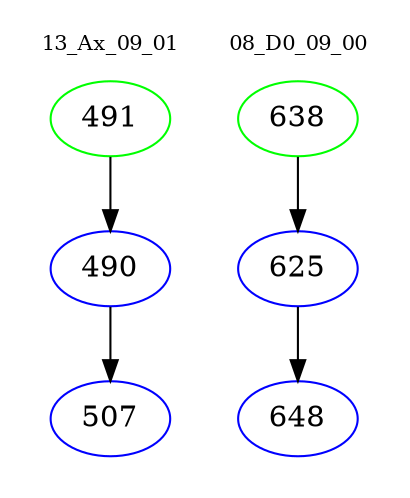 digraph{
subgraph cluster_0 {
color = white
label = "13_Ax_09_01";
fontsize=10;
T0_491 [label="491", color="green"]
T0_491 -> T0_490 [color="black"]
T0_490 [label="490", color="blue"]
T0_490 -> T0_507 [color="black"]
T0_507 [label="507", color="blue"]
}
subgraph cluster_1 {
color = white
label = "08_D0_09_00";
fontsize=10;
T1_638 [label="638", color="green"]
T1_638 -> T1_625 [color="black"]
T1_625 [label="625", color="blue"]
T1_625 -> T1_648 [color="black"]
T1_648 [label="648", color="blue"]
}
}

